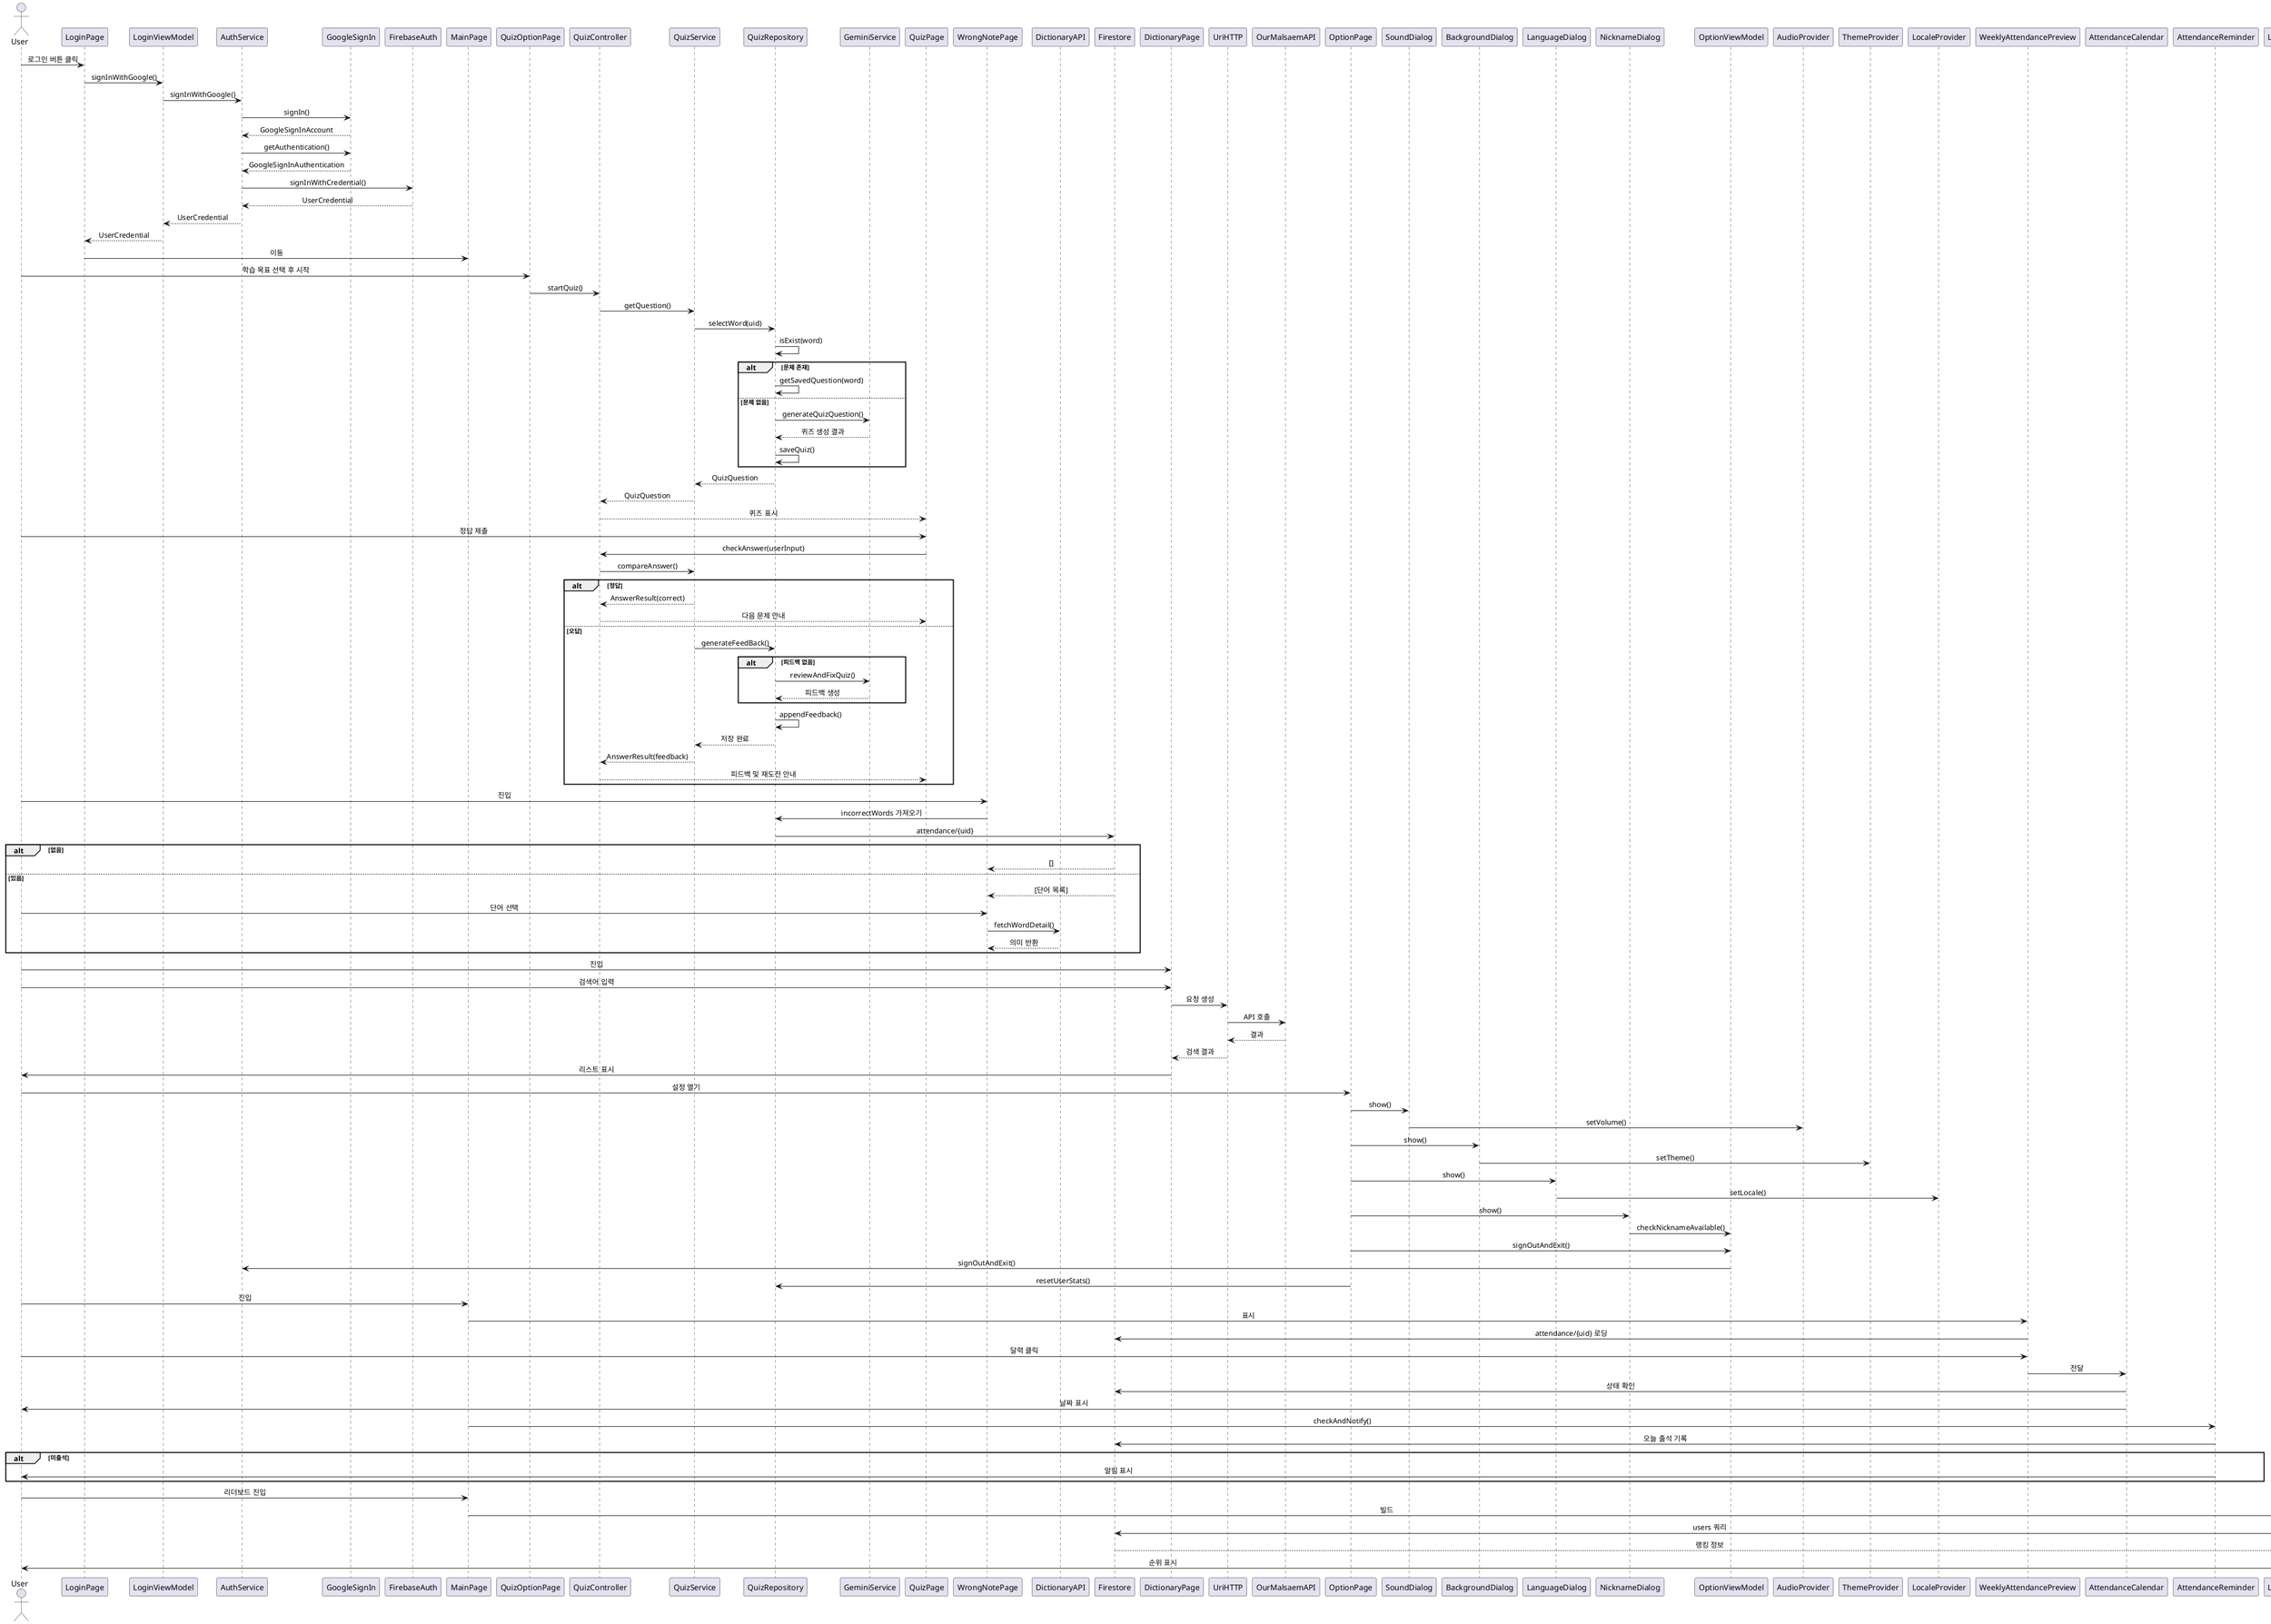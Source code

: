 @startuml
skinparam sequenceMessageAlign center


' ✅ 1. 로그인
actor User
participant "LoginPage"
participant "LoginViewModel"
participant "AuthService"
participant "GoogleSignIn"
participant "FirebaseAuth"

User -> LoginPage: 로그인 버튼 클릭
LoginPage -> LoginViewModel: signInWithGoogle()
LoginViewModel -> AuthService: signInWithGoogle()
AuthService -> GoogleSignIn: signIn()
GoogleSignIn --> AuthService: GoogleSignInAccount
AuthService -> GoogleSignIn: getAuthentication()
GoogleSignIn --> AuthService: GoogleSignInAuthentication
AuthService -> FirebaseAuth: signInWithCredential()
FirebaseAuth --> AuthService: UserCredential
AuthService --> LoginViewModel: UserCredential
LoginViewModel --> LoginPage: UserCredential
LoginPage -> MainPage: 이동

' ✅ 2. 퀴즈 시작
participant "QuizOptionPage"
participant "QuizController"
participant "QuizService"
participant "QuizRepository"
participant "GeminiService"

User -> QuizOptionPage: 학습 목표 선택 후 시작
QuizOptionPage -> QuizController: startQuiz()
QuizController -> QuizService: getQuestion()
QuizService -> QuizRepository: selectWord(uid)
QuizRepository -> QuizRepository: isExist(word)
alt 문제 존재
  QuizRepository -> QuizRepository: getSavedQuestion(word)
else 문제 없음
  QuizRepository -> GeminiService: generateQuizQuestion()
  GeminiService --> QuizRepository: 퀴즈 생성 결과
  QuizRepository -> QuizRepository: saveQuiz()
end
QuizRepository --> QuizService: QuizQuestion
QuizService --> QuizController: QuizQuestion
QuizController --> QuizPage: 퀴즈 표시

' ✅ 3. 정답 제출
participant "QuizPage"

User -> QuizPage: 정답 제출
QuizPage -> QuizController: checkAnswer(userInput)
QuizController -> QuizService: compareAnswer()

alt 정답
  QuizService --> QuizController: AnswerResult(correct)
  QuizController --> QuizPage: 다음 문제 안내
else 오답
  QuizService -> QuizRepository: generateFeedBack()
  alt 피드백 없음
    QuizRepository -> GeminiService: reviewAndFixQuiz()
    GeminiService --> QuizRepository: 피드백 생성
  end
  QuizRepository -> QuizRepository: appendFeedback()
  QuizRepository --> QuizService: 저장 완료
  QuizService --> QuizController: AnswerResult(feedback)
  QuizController --> QuizPage: 피드백 및 재도전 안내
end

' ✅ 4. 오답 노트
participant "WrongNotePage"
participant "DictionaryAPI"

User -> WrongNotePage: 진입
WrongNotePage -> QuizRepository: incorrectWords 가져오기
QuizRepository -> Firestore: attendance/{uid}
alt 없음
  Firestore --> WrongNotePage: []
else 있음
  Firestore --> WrongNotePage: [단어 목록]
  User -> WrongNotePage: 단어 선택
  WrongNotePage -> DictionaryAPI: fetchWordDetail()
  DictionaryAPI --> WrongNotePage: 의미 반환
end

' ✅ 5. 단어 사전 검색
participant "DictionaryPage"
participant "UriHTTP"

User -> DictionaryPage: 진입
User -> DictionaryPage: 검색어 입력
DictionaryPage -> UriHTTP: 요청 생성
UriHTTP -> OurMalsaemAPI: API 호출
OurMalsaemAPI --> UriHTTP: 결과
UriHTTP --> DictionaryPage: 검색 결과
DictionaryPage -> User: 리스트 표시

' ✅ 6. 설정 변경
participant "OptionPage"
participant "SoundDialog"
participant "BackgroundDialog"
participant "LanguageDialog"
participant "NicknameDialog"
participant "OptionViewModel"
participant "AudioProvider"
participant "ThemeProvider"
participant "LocaleProvider"

User -> OptionPage: 설정 열기
OptionPage -> SoundDialog: show()
SoundDialog -> AudioProvider: setVolume()

OptionPage -> BackgroundDialog: show()
BackgroundDialog -> ThemeProvider: setTheme()

OptionPage -> LanguageDialog: show()
LanguageDialog -> LocaleProvider: setLocale()

OptionPage -> NicknameDialog: show()
NicknameDialog -> OptionViewModel: checkNicknameAvailable()

OptionPage -> OptionViewModel: signOutAndExit()
OptionViewModel -> AuthService: signOutAndExit()

OptionPage -> QuizRepository: resetUserStats()

' ✅ 7. 출석 확인
participant "WeeklyAttendancePreview"
participant "AttendanceCalendar"
participant "AttendanceReminder"

User -> MainPage: 진입
MainPage -> WeeklyAttendancePreview: 표시
WeeklyAttendancePreview -> Firestore: attendance/{uid} 로딩

User -> WeeklyAttendancePreview: 달력 클릭
WeeklyAttendancePreview -> AttendanceCalendar: 전달
AttendanceCalendar -> Firestore: 상태 확인
AttendanceCalendar -> User: 날짜 표시

MainPage -> AttendanceReminder: checkAndNotify()
AttendanceReminder -> Firestore: 오늘 출석 기록
alt 미출석
  AttendanceReminder -> User: 알림 표시
end

' ✅ 8. 리더보드
participant "LeaderboardWidget"

User -> MainPage: 리더보드 진입
MainPage -> LeaderboardWidget: 빌드
LeaderboardWidget -> Firestore: users 쿼리
Firestore --> LeaderboardWidget: 랭킹 정보
LeaderboardWidget -> User: 순위 표시

@enduml
